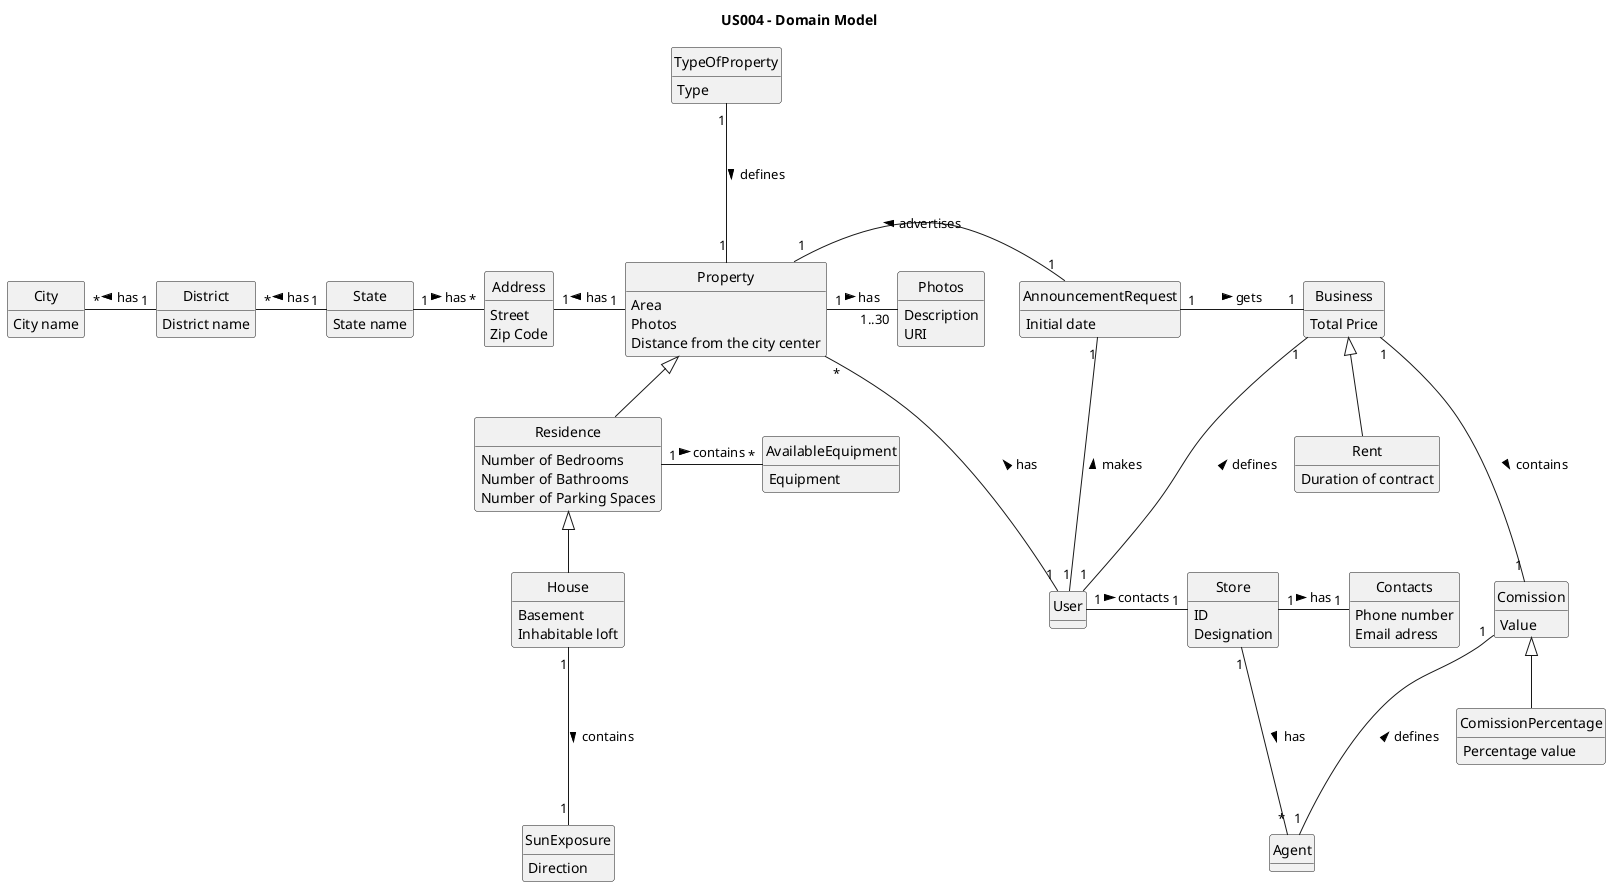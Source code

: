 @startuml

title US004 - Domain Model

skinparam groupInheritance 2
skinparam monochrome true
skinparam packageStyle rectangle
skinparam shadowing false
skinparam classAttributeIconSize 0
hide circle
hide methods

class TypeOfProperty{
    Type
}

class City {
    City name
}

class District {
    District name
}

class Photos {
    Description
    URI
}

class State {
    State name
}

class AvailableEquipment {
    Equipment
}

class ComissionPercentage {
    Percentage value
}


class Contacts {
    Phone number
    Email adress
}

class User {

}

class Rent {
    Duration of contract
}

class AnnouncementRequest {
    Initial date
}

class Business {
    Total Price
}

class Residence {
    Number of Bedrooms
    Number of Bathrooms
    Number of Parking Spaces
}

class Store {
    ID
    Designation
}

class Property {
    Area
    Photos
    Distance from the city center
}

class House {
    Basement
    Inhabitable loft
}

class SunExposure {
    Direction
}

class Address {
    Street
    Zip Code
}

class Comission {
    Value
}

Residence <|-- House
Property <|-- Residence
SunExposure "1" -up-- "1" House: contains <
Address "1" -right-- "1" Property: has <
User "1" -down-- "*" Property: has >
User "1" -right- "1" Store: contacts >
Agent "*" -left-- "1" Store: has <
AvailableEquipment "*" -left-- "1" Residence: contains <
User "1" -up-- "1" Business: defines >
Store "1" -right-- "1" Contacts: has >
Comission "1" -down-- "1" Agent: defines <
Comission "1" -up-- "1" Business: contains <
Comission <|-- ComissionPercentage
Business <|-- Rent
Property "1" -right-- "1..30" Photos: has >
User "1" -left-- "1" AnnouncementRequest: makes >
Business "1" -left-- "1" AnnouncementRequest: gets <
AnnouncementRequest "1" -left-- "1" Property: advertises >
TypeOfProperty "1" -down-- "1" Property: defines >
State "1" -left-- "*" District: has >
District "1" -left-- "*" City: has >
Address "*" -left-- "1" State: has <
@enduml